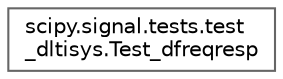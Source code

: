 digraph "Graphical Class Hierarchy"
{
 // LATEX_PDF_SIZE
  bgcolor="transparent";
  edge [fontname=Helvetica,fontsize=10,labelfontname=Helvetica,labelfontsize=10];
  node [fontname=Helvetica,fontsize=10,shape=box,height=0.2,width=0.4];
  rankdir="LR";
  Node0 [id="Node000000",label="scipy.signal.tests.test\l_dltisys.Test_dfreqresp",height=0.2,width=0.4,color="grey40", fillcolor="white", style="filled",URL="$d7/dc4/classscipy_1_1signal_1_1tests_1_1test__dltisys_1_1Test__dfreqresp.html",tooltip=" "];
}
